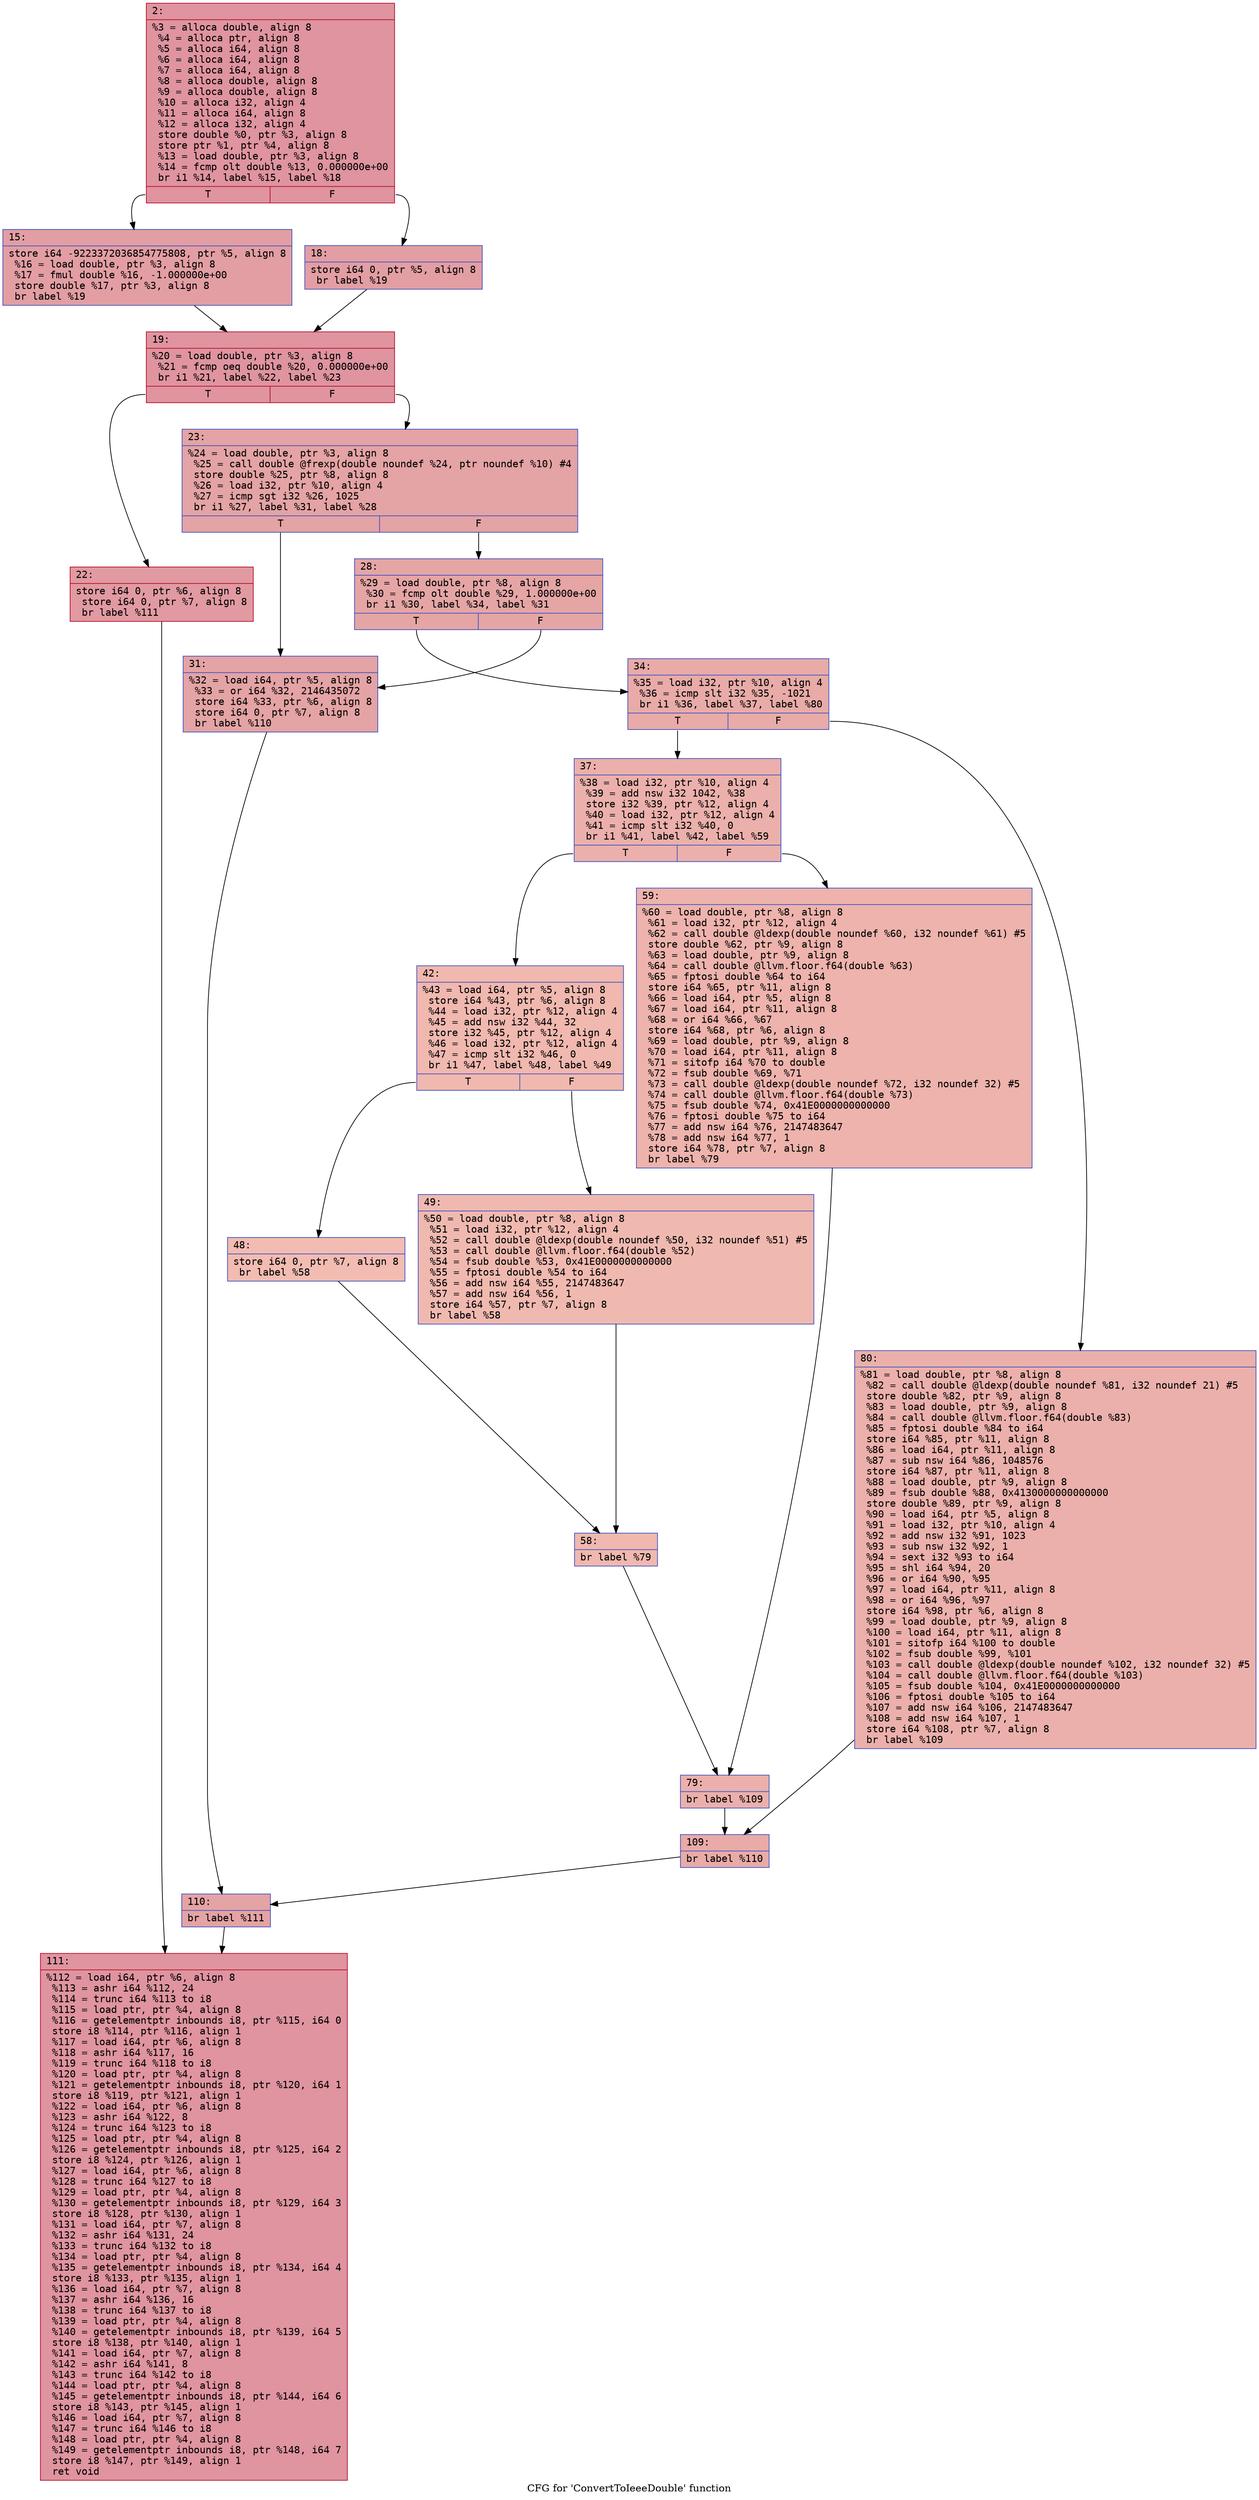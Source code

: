 digraph "CFG for 'ConvertToIeeeDouble' function" {
	label="CFG for 'ConvertToIeeeDouble' function";

	Node0x600001d06e90 [shape=record,color="#b70d28ff", style=filled, fillcolor="#b70d2870" fontname="Courier",label="{2:\l|  %3 = alloca double, align 8\l  %4 = alloca ptr, align 8\l  %5 = alloca i64, align 8\l  %6 = alloca i64, align 8\l  %7 = alloca i64, align 8\l  %8 = alloca double, align 8\l  %9 = alloca double, align 8\l  %10 = alloca i32, align 4\l  %11 = alloca i64, align 8\l  %12 = alloca i32, align 4\l  store double %0, ptr %3, align 8\l  store ptr %1, ptr %4, align 8\l  %13 = load double, ptr %3, align 8\l  %14 = fcmp olt double %13, 0.000000e+00\l  br i1 %14, label %15, label %18\l|{<s0>T|<s1>F}}"];
	Node0x600001d06e90:s0 -> Node0x600001d06ee0[tooltip="2 -> 15\nProbability 50.00%" ];
	Node0x600001d06e90:s1 -> Node0x600001d06f30[tooltip="2 -> 18\nProbability 50.00%" ];
	Node0x600001d06ee0 [shape=record,color="#3d50c3ff", style=filled, fillcolor="#be242e70" fontname="Courier",label="{15:\l|  store i64 -9223372036854775808, ptr %5, align 8\l  %16 = load double, ptr %3, align 8\l  %17 = fmul double %16, -1.000000e+00\l  store double %17, ptr %3, align 8\l  br label %19\l}"];
	Node0x600001d06ee0 -> Node0x600001d06f80[tooltip="15 -> 19\nProbability 100.00%" ];
	Node0x600001d06f30 [shape=record,color="#3d50c3ff", style=filled, fillcolor="#be242e70" fontname="Courier",label="{18:\l|  store i64 0, ptr %5, align 8\l  br label %19\l}"];
	Node0x600001d06f30 -> Node0x600001d06f80[tooltip="18 -> 19\nProbability 100.00%" ];
	Node0x600001d06f80 [shape=record,color="#b70d28ff", style=filled, fillcolor="#b70d2870" fontname="Courier",label="{19:\l|  %20 = load double, ptr %3, align 8\l  %21 = fcmp oeq double %20, 0.000000e+00\l  br i1 %21, label %22, label %23\l|{<s0>T|<s1>F}}"];
	Node0x600001d06f80:s0 -> Node0x600001d06fd0[tooltip="19 -> 22\nProbability 62.50%" ];
	Node0x600001d06f80:s1 -> Node0x600001d07020[tooltip="19 -> 23\nProbability 37.50%" ];
	Node0x600001d06fd0 [shape=record,color="#b70d28ff", style=filled, fillcolor="#bb1b2c70" fontname="Courier",label="{22:\l|  store i64 0, ptr %6, align 8\l  store i64 0, ptr %7, align 8\l  br label %111\l}"];
	Node0x600001d06fd0 -> Node0x600001d07480[tooltip="22 -> 111\nProbability 100.00%" ];
	Node0x600001d07020 [shape=record,color="#3d50c3ff", style=filled, fillcolor="#c32e3170" fontname="Courier",label="{23:\l|  %24 = load double, ptr %3, align 8\l  %25 = call double @frexp(double noundef %24, ptr noundef %10) #4\l  store double %25, ptr %8, align 8\l  %26 = load i32, ptr %10, align 4\l  %27 = icmp sgt i32 %26, 1025\l  br i1 %27, label %31, label %28\l|{<s0>T|<s1>F}}"];
	Node0x600001d07020:s0 -> Node0x600001d070c0[tooltip="23 -> 31\nProbability 50.00%" ];
	Node0x600001d07020:s1 -> Node0x600001d07070[tooltip="23 -> 28\nProbability 50.00%" ];
	Node0x600001d07070 [shape=record,color="#3d50c3ff", style=filled, fillcolor="#c5333470" fontname="Courier",label="{28:\l|  %29 = load double, ptr %8, align 8\l  %30 = fcmp olt double %29, 1.000000e+00\l  br i1 %30, label %34, label %31\l|{<s0>T|<s1>F}}"];
	Node0x600001d07070:s0 -> Node0x600001d07110[tooltip="28 -> 34\nProbability 50.00%" ];
	Node0x600001d07070:s1 -> Node0x600001d070c0[tooltip="28 -> 31\nProbability 50.00%" ];
	Node0x600001d070c0 [shape=record,color="#3d50c3ff", style=filled, fillcolor="#c32e3170" fontname="Courier",label="{31:\l|  %32 = load i64, ptr %5, align 8\l  %33 = or i64 %32, 2146435072\l  store i64 %33, ptr %6, align 8\l  store i64 0, ptr %7, align 8\l  br label %110\l}"];
	Node0x600001d070c0 -> Node0x600001d07430[tooltip="31 -> 110\nProbability 100.00%" ];
	Node0x600001d07110 [shape=record,color="#3d50c3ff", style=filled, fillcolor="#cc403a70" fontname="Courier",label="{34:\l|  %35 = load i32, ptr %10, align 4\l  %36 = icmp slt i32 %35, -1021\l  br i1 %36, label %37, label %80\l|{<s0>T|<s1>F}}"];
	Node0x600001d07110:s0 -> Node0x600001d07160[tooltip="34 -> 37\nProbability 50.00%" ];
	Node0x600001d07110:s1 -> Node0x600001d07390[tooltip="34 -> 80\nProbability 50.00%" ];
	Node0x600001d07160 [shape=record,color="#3d50c3ff", style=filled, fillcolor="#d24b4070" fontname="Courier",label="{37:\l|  %38 = load i32, ptr %10, align 4\l  %39 = add nsw i32 1042, %38\l  store i32 %39, ptr %12, align 4\l  %40 = load i32, ptr %12, align 4\l  %41 = icmp slt i32 %40, 0\l  br i1 %41, label %42, label %59\l|{<s0>T|<s1>F}}"];
	Node0x600001d07160:s0 -> Node0x600001d071b0[tooltip="37 -> 42\nProbability 37.50%" ];
	Node0x600001d07160:s1 -> Node0x600001d072f0[tooltip="37 -> 59\nProbability 62.50%" ];
	Node0x600001d071b0 [shape=record,color="#3d50c3ff", style=filled, fillcolor="#dc5d4a70" fontname="Courier",label="{42:\l|  %43 = load i64, ptr %5, align 8\l  store i64 %43, ptr %6, align 8\l  %44 = load i32, ptr %12, align 4\l  %45 = add nsw i32 %44, 32\l  store i32 %45, ptr %12, align 4\l  %46 = load i32, ptr %12, align 4\l  %47 = icmp slt i32 %46, 0\l  br i1 %47, label %48, label %49\l|{<s0>T|<s1>F}}"];
	Node0x600001d071b0:s0 -> Node0x600001d07200[tooltip="42 -> 48\nProbability 37.50%" ];
	Node0x600001d071b0:s1 -> Node0x600001d07250[tooltip="42 -> 49\nProbability 62.50%" ];
	Node0x600001d07200 [shape=record,color="#3d50c3ff", style=filled, fillcolor="#e1675170" fontname="Courier",label="{48:\l|  store i64 0, ptr %7, align 8\l  br label %58\l}"];
	Node0x600001d07200 -> Node0x600001d072a0[tooltip="48 -> 58\nProbability 100.00%" ];
	Node0x600001d07250 [shape=record,color="#3d50c3ff", style=filled, fillcolor="#de614d70" fontname="Courier",label="{49:\l|  %50 = load double, ptr %8, align 8\l  %51 = load i32, ptr %12, align 4\l  %52 = call double @ldexp(double noundef %50, i32 noundef %51) #5\l  %53 = call double @llvm.floor.f64(double %52)\l  %54 = fsub double %53, 0x41E0000000000000\l  %55 = fptosi double %54 to i64\l  %56 = add nsw i64 %55, 2147483647\l  %57 = add nsw i64 %56, 1\l  store i64 %57, ptr %7, align 8\l  br label %58\l}"];
	Node0x600001d07250 -> Node0x600001d072a0[tooltip="49 -> 58\nProbability 100.00%" ];
	Node0x600001d072a0 [shape=record,color="#3d50c3ff", style=filled, fillcolor="#dc5d4a70" fontname="Courier",label="{58:\l|  br label %79\l}"];
	Node0x600001d072a0 -> Node0x600001d07340[tooltip="58 -> 79\nProbability 100.00%" ];
	Node0x600001d072f0 [shape=record,color="#3d50c3ff", style=filled, fillcolor="#d6524470" fontname="Courier",label="{59:\l|  %60 = load double, ptr %8, align 8\l  %61 = load i32, ptr %12, align 4\l  %62 = call double @ldexp(double noundef %60, i32 noundef %61) #5\l  store double %62, ptr %9, align 8\l  %63 = load double, ptr %9, align 8\l  %64 = call double @llvm.floor.f64(double %63)\l  %65 = fptosi double %64 to i64\l  store i64 %65, ptr %11, align 8\l  %66 = load i64, ptr %5, align 8\l  %67 = load i64, ptr %11, align 8\l  %68 = or i64 %66, %67\l  store i64 %68, ptr %6, align 8\l  %69 = load double, ptr %9, align 8\l  %70 = load i64, ptr %11, align 8\l  %71 = sitofp i64 %70 to double\l  %72 = fsub double %69, %71\l  %73 = call double @ldexp(double noundef %72, i32 noundef 32) #5\l  %74 = call double @llvm.floor.f64(double %73)\l  %75 = fsub double %74, 0x41E0000000000000\l  %76 = fptosi double %75 to i64\l  %77 = add nsw i64 %76, 2147483647\l  %78 = add nsw i64 %77, 1\l  store i64 %78, ptr %7, align 8\l  br label %79\l}"];
	Node0x600001d072f0 -> Node0x600001d07340[tooltip="59 -> 79\nProbability 100.00%" ];
	Node0x600001d07340 [shape=record,color="#3d50c3ff", style=filled, fillcolor="#d24b4070" fontname="Courier",label="{79:\l|  br label %109\l}"];
	Node0x600001d07340 -> Node0x600001d073e0[tooltip="79 -> 109\nProbability 100.00%" ];
	Node0x600001d07390 [shape=record,color="#3d50c3ff", style=filled, fillcolor="#d24b4070" fontname="Courier",label="{80:\l|  %81 = load double, ptr %8, align 8\l  %82 = call double @ldexp(double noundef %81, i32 noundef 21) #5\l  store double %82, ptr %9, align 8\l  %83 = load double, ptr %9, align 8\l  %84 = call double @llvm.floor.f64(double %83)\l  %85 = fptosi double %84 to i64\l  store i64 %85, ptr %11, align 8\l  %86 = load i64, ptr %11, align 8\l  %87 = sub nsw i64 %86, 1048576\l  store i64 %87, ptr %11, align 8\l  %88 = load double, ptr %9, align 8\l  %89 = fsub double %88, 0x4130000000000000\l  store double %89, ptr %9, align 8\l  %90 = load i64, ptr %5, align 8\l  %91 = load i32, ptr %10, align 4\l  %92 = add nsw i32 %91, 1023\l  %93 = sub nsw i32 %92, 1\l  %94 = sext i32 %93 to i64\l  %95 = shl i64 %94, 20\l  %96 = or i64 %90, %95\l  %97 = load i64, ptr %11, align 8\l  %98 = or i64 %96, %97\l  store i64 %98, ptr %6, align 8\l  %99 = load double, ptr %9, align 8\l  %100 = load i64, ptr %11, align 8\l  %101 = sitofp i64 %100 to double\l  %102 = fsub double %99, %101\l  %103 = call double @ldexp(double noundef %102, i32 noundef 32) #5\l  %104 = call double @llvm.floor.f64(double %103)\l  %105 = fsub double %104, 0x41E0000000000000\l  %106 = fptosi double %105 to i64\l  %107 = add nsw i64 %106, 2147483647\l  %108 = add nsw i64 %107, 1\l  store i64 %108, ptr %7, align 8\l  br label %109\l}"];
	Node0x600001d07390 -> Node0x600001d073e0[tooltip="80 -> 109\nProbability 100.00%" ];
	Node0x600001d073e0 [shape=record,color="#3d50c3ff", style=filled, fillcolor="#cc403a70" fontname="Courier",label="{109:\l|  br label %110\l}"];
	Node0x600001d073e0 -> Node0x600001d07430[tooltip="109 -> 110\nProbability 100.00%" ];
	Node0x600001d07430 [shape=record,color="#3d50c3ff", style=filled, fillcolor="#c32e3170" fontname="Courier",label="{110:\l|  br label %111\l}"];
	Node0x600001d07430 -> Node0x600001d07480[tooltip="110 -> 111\nProbability 100.00%" ];
	Node0x600001d07480 [shape=record,color="#b70d28ff", style=filled, fillcolor="#b70d2870" fontname="Courier",label="{111:\l|  %112 = load i64, ptr %6, align 8\l  %113 = ashr i64 %112, 24\l  %114 = trunc i64 %113 to i8\l  %115 = load ptr, ptr %4, align 8\l  %116 = getelementptr inbounds i8, ptr %115, i64 0\l  store i8 %114, ptr %116, align 1\l  %117 = load i64, ptr %6, align 8\l  %118 = ashr i64 %117, 16\l  %119 = trunc i64 %118 to i8\l  %120 = load ptr, ptr %4, align 8\l  %121 = getelementptr inbounds i8, ptr %120, i64 1\l  store i8 %119, ptr %121, align 1\l  %122 = load i64, ptr %6, align 8\l  %123 = ashr i64 %122, 8\l  %124 = trunc i64 %123 to i8\l  %125 = load ptr, ptr %4, align 8\l  %126 = getelementptr inbounds i8, ptr %125, i64 2\l  store i8 %124, ptr %126, align 1\l  %127 = load i64, ptr %6, align 8\l  %128 = trunc i64 %127 to i8\l  %129 = load ptr, ptr %4, align 8\l  %130 = getelementptr inbounds i8, ptr %129, i64 3\l  store i8 %128, ptr %130, align 1\l  %131 = load i64, ptr %7, align 8\l  %132 = ashr i64 %131, 24\l  %133 = trunc i64 %132 to i8\l  %134 = load ptr, ptr %4, align 8\l  %135 = getelementptr inbounds i8, ptr %134, i64 4\l  store i8 %133, ptr %135, align 1\l  %136 = load i64, ptr %7, align 8\l  %137 = ashr i64 %136, 16\l  %138 = trunc i64 %137 to i8\l  %139 = load ptr, ptr %4, align 8\l  %140 = getelementptr inbounds i8, ptr %139, i64 5\l  store i8 %138, ptr %140, align 1\l  %141 = load i64, ptr %7, align 8\l  %142 = ashr i64 %141, 8\l  %143 = trunc i64 %142 to i8\l  %144 = load ptr, ptr %4, align 8\l  %145 = getelementptr inbounds i8, ptr %144, i64 6\l  store i8 %143, ptr %145, align 1\l  %146 = load i64, ptr %7, align 8\l  %147 = trunc i64 %146 to i8\l  %148 = load ptr, ptr %4, align 8\l  %149 = getelementptr inbounds i8, ptr %148, i64 7\l  store i8 %147, ptr %149, align 1\l  ret void\l}"];
}
